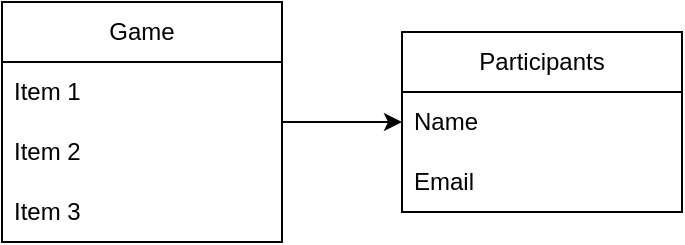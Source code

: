 <mxfile version="28.0.6">
  <diagram name="Página-1" id="mIClxU0VR9owQDVawOk1">
    <mxGraphModel dx="1426" dy="795" grid="1" gridSize="10" guides="1" tooltips="1" connect="1" arrows="1" fold="1" page="1" pageScale="1" pageWidth="827" pageHeight="1169" math="0" shadow="0">
      <root>
        <mxCell id="0" />
        <mxCell id="1" parent="0" />
        <mxCell id="76O6hAZgt4ZYu4BBwA1j-9" value="" style="edgeStyle=orthogonalEdgeStyle;rounded=0;orthogonalLoop=1;jettySize=auto;html=1;" edge="1" parent="1" source="76O6hAZgt4ZYu4BBwA1j-1" target="76O6hAZgt4ZYu4BBwA1j-5">
          <mxGeometry relative="1" as="geometry" />
        </mxCell>
        <mxCell id="76O6hAZgt4ZYu4BBwA1j-1" value="Game" style="swimlane;fontStyle=0;childLayout=stackLayout;horizontal=1;startSize=30;horizontalStack=0;resizeParent=1;resizeParentMax=0;resizeLast=0;collapsible=1;marginBottom=0;whiteSpace=wrap;html=1;" vertex="1" parent="1">
          <mxGeometry x="10" y="10" width="140" height="120" as="geometry" />
        </mxCell>
        <mxCell id="76O6hAZgt4ZYu4BBwA1j-2" value="Item 1" style="text;strokeColor=none;fillColor=none;align=left;verticalAlign=middle;spacingLeft=4;spacingRight=4;overflow=hidden;points=[[0,0.5],[1,0.5]];portConstraint=eastwest;rotatable=0;whiteSpace=wrap;html=1;" vertex="1" parent="76O6hAZgt4ZYu4BBwA1j-1">
          <mxGeometry y="30" width="140" height="30" as="geometry" />
        </mxCell>
        <mxCell id="76O6hAZgt4ZYu4BBwA1j-3" value="Item 2" style="text;strokeColor=none;fillColor=none;align=left;verticalAlign=middle;spacingLeft=4;spacingRight=4;overflow=hidden;points=[[0,0.5],[1,0.5]];portConstraint=eastwest;rotatable=0;whiteSpace=wrap;html=1;" vertex="1" parent="76O6hAZgt4ZYu4BBwA1j-1">
          <mxGeometry y="60" width="140" height="30" as="geometry" />
        </mxCell>
        <mxCell id="76O6hAZgt4ZYu4BBwA1j-4" value="Item 3" style="text;strokeColor=none;fillColor=none;align=left;verticalAlign=middle;spacingLeft=4;spacingRight=4;overflow=hidden;points=[[0,0.5],[1,0.5]];portConstraint=eastwest;rotatable=0;whiteSpace=wrap;html=1;" vertex="1" parent="76O6hAZgt4ZYu4BBwA1j-1">
          <mxGeometry y="90" width="140" height="30" as="geometry" />
        </mxCell>
        <mxCell id="76O6hAZgt4ZYu4BBwA1j-5" value="Participants" style="swimlane;fontStyle=0;childLayout=stackLayout;horizontal=1;startSize=30;horizontalStack=0;resizeParent=1;resizeParentMax=0;resizeLast=0;collapsible=1;marginBottom=0;whiteSpace=wrap;html=1;" vertex="1" parent="1">
          <mxGeometry x="210" y="25" width="140" height="90" as="geometry" />
        </mxCell>
        <mxCell id="76O6hAZgt4ZYu4BBwA1j-6" value="Name&lt;span style=&quot;white-space: pre;&quot;&gt;&#x9;&lt;/span&gt;&lt;span style=&quot;white-space: pre;&quot;&gt;&#x9;&lt;/span&gt;" style="text;strokeColor=none;fillColor=none;align=left;verticalAlign=middle;spacingLeft=4;spacingRight=4;overflow=hidden;points=[[0,0.5],[1,0.5]];portConstraint=eastwest;rotatable=0;whiteSpace=wrap;html=1;" vertex="1" parent="76O6hAZgt4ZYu4BBwA1j-5">
          <mxGeometry y="30" width="140" height="30" as="geometry" />
        </mxCell>
        <mxCell id="76O6hAZgt4ZYu4BBwA1j-7" value="Email" style="text;strokeColor=none;fillColor=none;align=left;verticalAlign=middle;spacingLeft=4;spacingRight=4;overflow=hidden;points=[[0,0.5],[1,0.5]];portConstraint=eastwest;rotatable=0;whiteSpace=wrap;html=1;" vertex="1" parent="76O6hAZgt4ZYu4BBwA1j-5">
          <mxGeometry y="60" width="140" height="30" as="geometry" />
        </mxCell>
      </root>
    </mxGraphModel>
  </diagram>
</mxfile>

